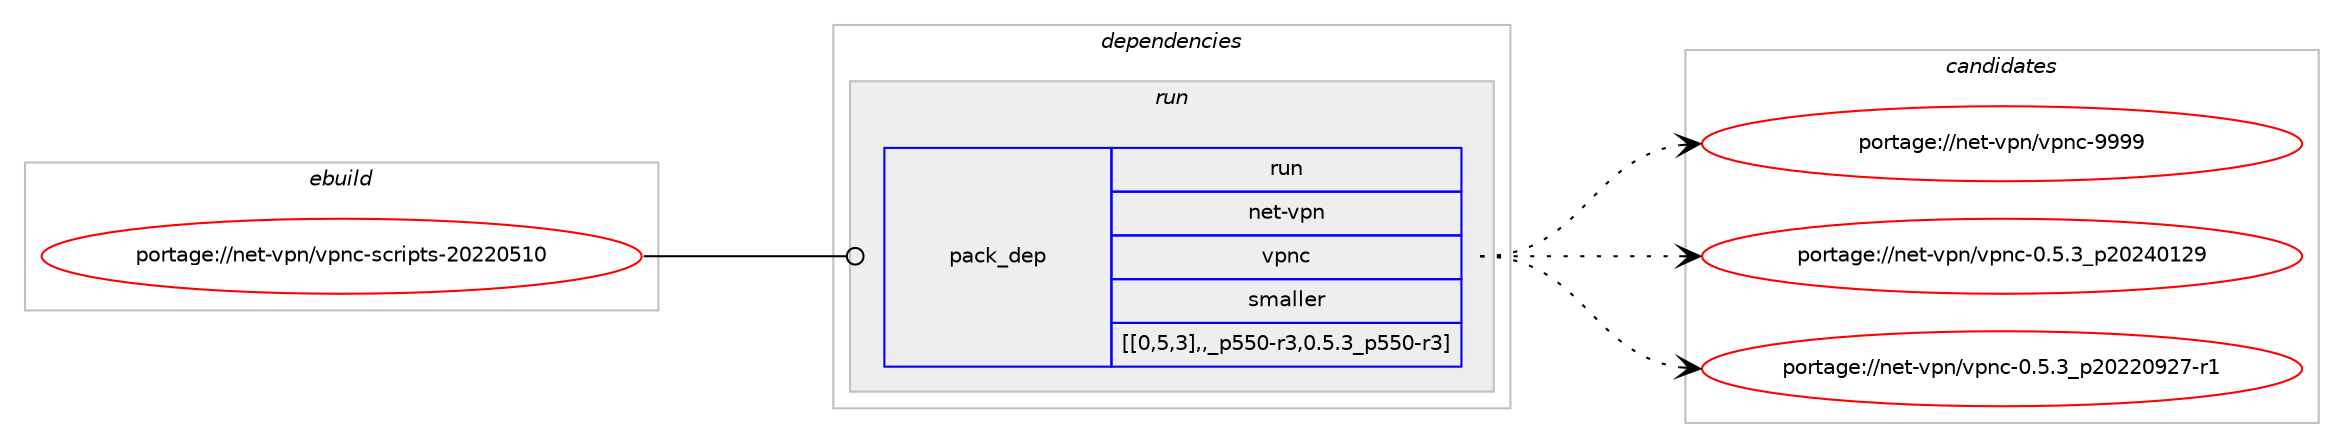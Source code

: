 digraph prolog {

# *************
# Graph options
# *************

newrank=true;
concentrate=true;
compound=true;
graph [rankdir=LR,fontname=Helvetica,fontsize=10,ranksep=1.5];#, ranksep=2.5, nodesep=0.2];
edge  [arrowhead=vee];
node  [fontname=Helvetica,fontsize=10];

# **********
# The ebuild
# **********

subgraph cluster_leftcol {
color=gray;
label=<<i>ebuild</i>>;
id [label="portage://net-vpn/vpnc-scripts-20220510", color=red, width=4, href="../net-vpn/vpnc-scripts-20220510.svg"];
}

# ****************
# The dependencies
# ****************

subgraph cluster_midcol {
color=gray;
label=<<i>dependencies</i>>;
subgraph cluster_compile {
fillcolor="#eeeeee";
style=filled;
label=<<i>compile</i>>;
}
subgraph cluster_compileandrun {
fillcolor="#eeeeee";
style=filled;
label=<<i>compile and run</i>>;
}
subgraph cluster_run {
fillcolor="#eeeeee";
style=filled;
label=<<i>run</i>>;
subgraph pack294427 {
dependency403756 [label=<<TABLE BORDER="0" CELLBORDER="1" CELLSPACING="0" CELLPADDING="4" WIDTH="220"><TR><TD ROWSPAN="6" CELLPADDING="30">pack_dep</TD></TR><TR><TD WIDTH="110">run</TD></TR><TR><TD>net-vpn</TD></TR><TR><TD>vpnc</TD></TR><TR><TD>smaller</TD></TR><TR><TD>[[0,5,3],,_p550-r3,0.5.3_p550-r3]</TD></TR></TABLE>>, shape=none, color=blue];
}
id:e -> dependency403756:w [weight=20,style="solid",arrowhead="odot"];
}
}

# **************
# The candidates
# **************

subgraph cluster_choices {
rank=same;
color=gray;
label=<<i>candidates</i>>;

subgraph choice294427 {
color=black;
nodesep=1;
choice1101011164511811211047118112110994557575757 [label="portage://net-vpn/vpnc-9999", color=red, width=4,href="../net-vpn/vpnc-9999.svg"];
choice110101116451181121104711811211099454846534651951125048505248495057 [label="portage://net-vpn/vpnc-0.5.3_p20240129", color=red, width=4,href="../net-vpn/vpnc-0.5.3_p20240129.svg"];
choice1101011164511811211047118112110994548465346519511250485050485750554511449 [label="portage://net-vpn/vpnc-0.5.3_p20220927-r1", color=red, width=4,href="../net-vpn/vpnc-0.5.3_p20220927-r1.svg"];
dependency403756:e -> choice1101011164511811211047118112110994557575757:w [style=dotted,weight="100"];
dependency403756:e -> choice110101116451181121104711811211099454846534651951125048505248495057:w [style=dotted,weight="100"];
dependency403756:e -> choice1101011164511811211047118112110994548465346519511250485050485750554511449:w [style=dotted,weight="100"];
}
}

}
